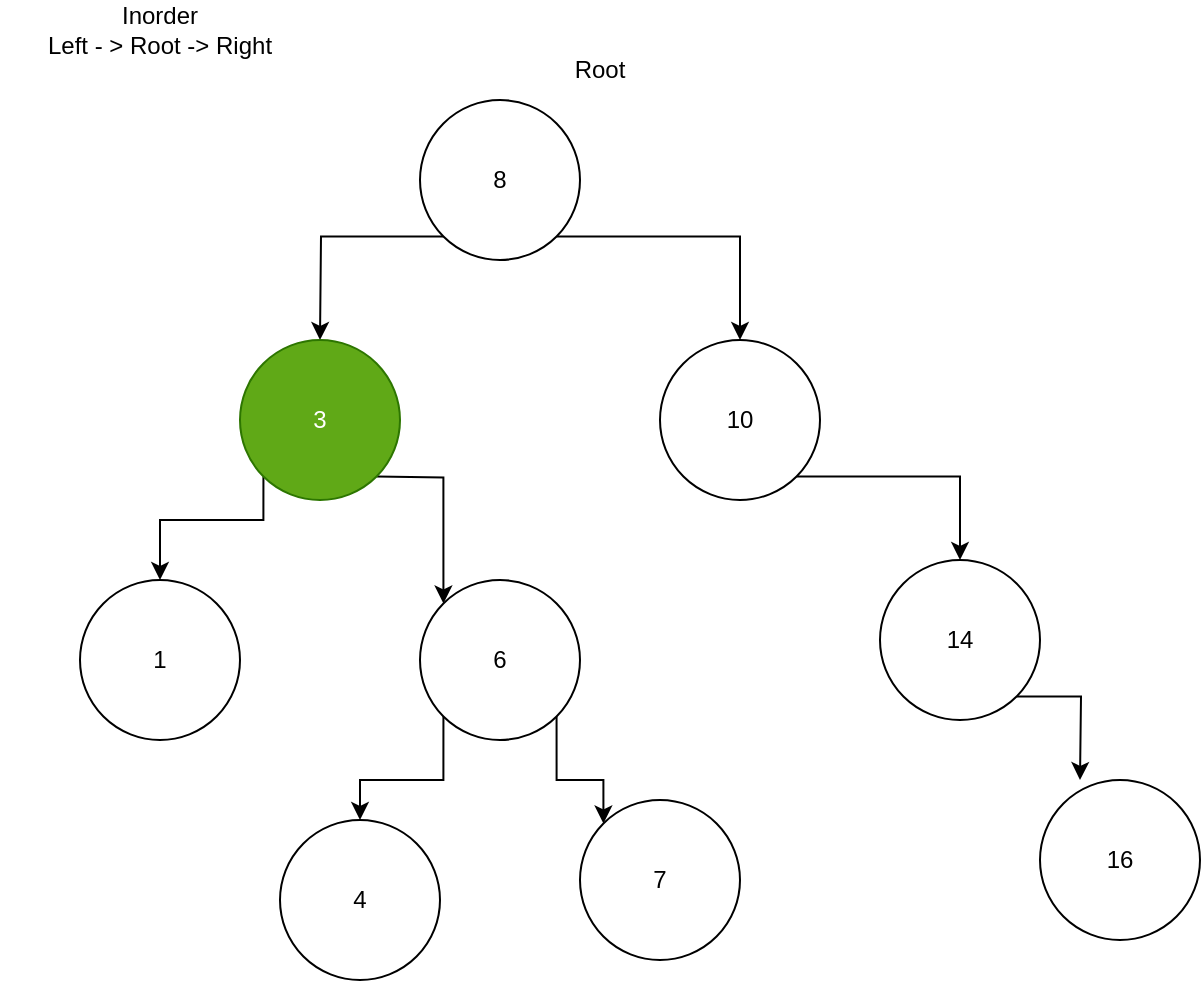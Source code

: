 <mxfile version="15.5.4" type="embed" pages="2"><diagram id="B3m0CaU_r2RyEry8Hky8" name="Page-1"><mxGraphModel dx="1583" dy="372" grid="1" gridSize="10" guides="1" tooltips="1" connect="1" arrows="1" fold="1" page="1" pageScale="1" pageWidth="850" pageHeight="1100" math="0" shadow="0"><root><mxCell id="0"/><mxCell id="1" parent="0"/><mxCell id="9" style="edgeStyle=orthogonalEdgeStyle;rounded=0;orthogonalLoop=1;jettySize=auto;html=1;exitX=0;exitY=1;exitDx=0;exitDy=0;entryX=0.5;entryY=0;entryDx=0;entryDy=0;" parent="1" source="2" edge="1"><mxGeometry relative="1" as="geometry"><mxPoint x="190" y="200" as="targetPoint"/></mxGeometry></mxCell><mxCell id="10" style="edgeStyle=orthogonalEdgeStyle;rounded=0;orthogonalLoop=1;jettySize=auto;html=1;exitX=1;exitY=1;exitDx=0;exitDy=0;entryX=0.5;entryY=0;entryDx=0;entryDy=0;" parent="1" source="2" target="3" edge="1"><mxGeometry relative="1" as="geometry"/></mxCell><mxCell id="2" value="8" style="ellipse;whiteSpace=wrap;html=1;aspect=fixed;" parent="1" vertex="1"><mxGeometry x="240" y="80" width="80" height="80" as="geometry"/></mxCell><mxCell id="8" style="edgeStyle=orthogonalEdgeStyle;rounded=0;orthogonalLoop=1;jettySize=auto;html=1;exitX=1;exitY=1;exitDx=0;exitDy=0;" parent="1" source="3" target="7" edge="1"><mxGeometry relative="1" as="geometry"/></mxCell><mxCell id="3" value="10" style="ellipse;whiteSpace=wrap;html=1;aspect=fixed;" parent="1" vertex="1"><mxGeometry x="360" y="200" width="80" height="80" as="geometry"/></mxCell><mxCell id="13" style="edgeStyle=orthogonalEdgeStyle;rounded=0;orthogonalLoop=1;jettySize=auto;html=1;exitX=0;exitY=1;exitDx=0;exitDy=0;entryX=0.5;entryY=0;entryDx=0;entryDy=0;" parent="1" target="12" edge="1"><mxGeometry relative="1" as="geometry"><Array as="points"><mxPoint x="162" y="290"/><mxPoint x="110" y="290"/></Array><mxPoint x="161.716" y="268.284" as="sourcePoint"/></mxGeometry></mxCell><mxCell id="21" style="edgeStyle=orthogonalEdgeStyle;rounded=0;orthogonalLoop=1;jettySize=auto;html=1;exitX=1;exitY=1;exitDx=0;exitDy=0;entryX=0;entryY=0;entryDx=0;entryDy=0;" parent="1" target="20" edge="1"><mxGeometry relative="1" as="geometry"><mxPoint x="218.284" y="268.284" as="sourcePoint"/></mxGeometry></mxCell><mxCell id="31" style="edgeStyle=orthogonalEdgeStyle;rounded=0;orthogonalLoop=1;jettySize=auto;html=1;exitX=1;exitY=1;exitDx=0;exitDy=0;" parent="1" source="7" edge="1"><mxGeometry relative="1" as="geometry"><mxPoint x="570" y="420" as="targetPoint"/></mxGeometry></mxCell><mxCell id="7" value="14" style="ellipse;whiteSpace=wrap;html=1;aspect=fixed;" parent="1" vertex="1"><mxGeometry x="470" y="310" width="80" height="80" as="geometry"/></mxCell><mxCell id="11" value="Root" style="text;html=1;strokeColor=none;fillColor=none;align=center;verticalAlign=middle;whiteSpace=wrap;rounded=0;" parent="1" vertex="1"><mxGeometry x="300" y="50" width="60" height="30" as="geometry"/></mxCell><mxCell id="12" value="1" style="ellipse;whiteSpace=wrap;html=1;aspect=fixed;" parent="1" vertex="1"><mxGeometry x="70" y="320" width="80" height="80" as="geometry"/></mxCell><mxCell id="18" value="7" style="ellipse;whiteSpace=wrap;html=1;aspect=fixed;" parent="1" vertex="1"><mxGeometry x="320" y="430" width="80" height="80" as="geometry"/></mxCell><mxCell id="22" style="edgeStyle=orthogonalEdgeStyle;rounded=0;orthogonalLoop=1;jettySize=auto;html=1;exitX=1;exitY=1;exitDx=0;exitDy=0;entryX=0;entryY=0;entryDx=0;entryDy=0;" parent="1" source="20" target="18" edge="1"><mxGeometry relative="1" as="geometry"/></mxCell><mxCell id="30" style="edgeStyle=orthogonalEdgeStyle;rounded=0;orthogonalLoop=1;jettySize=auto;html=1;exitX=0;exitY=1;exitDx=0;exitDy=0;entryX=0.5;entryY=0;entryDx=0;entryDy=0;" parent="1" source="20" target="29" edge="1"><mxGeometry relative="1" as="geometry"/></mxCell><mxCell id="20" value="6" style="ellipse;whiteSpace=wrap;html=1;aspect=fixed;" parent="1" vertex="1"><mxGeometry x="240" y="320" width="80" height="80" as="geometry"/></mxCell><mxCell id="26" value="Inorder&lt;br&gt;Left - &amp;gt; Root -&amp;gt; Right" style="text;html=1;strokeColor=none;fillColor=none;align=center;verticalAlign=middle;whiteSpace=wrap;rounded=0;" parent="1" vertex="1"><mxGeometry x="30" y="30" width="160" height="30" as="geometry"/></mxCell><mxCell id="27" value="3" style="ellipse;whiteSpace=wrap;html=1;aspect=fixed;fillColor=#60a917;fontColor=#ffffff;strokeColor=#2D7600;" parent="1" vertex="1"><mxGeometry x="150" y="200" width="80" height="80" as="geometry"/></mxCell><mxCell id="29" value="4" style="ellipse;whiteSpace=wrap;html=1;aspect=fixed;" parent="1" vertex="1"><mxGeometry x="170" y="440" width="80" height="80" as="geometry"/></mxCell><mxCell id="32" value="16" style="ellipse;whiteSpace=wrap;html=1;aspect=fixed;" parent="1" vertex="1"><mxGeometry x="550" y="420" width="80" height="80" as="geometry"/></mxCell></root></mxGraphModel></diagram><diagram id="nclRxZiRrTOken46PyLZ" name="Page-2"><mxGraphModel dx="620" dy="645" grid="1" gridSize="10" guides="1" tooltips="1" connect="1" arrows="1" fold="1" page="1" pageScale="1" pageWidth="850" pageHeight="1100" math="0" shadow="0"><root><mxCell id="9cV-K6FxwsRYiKIBw1ep-0"/><mxCell id="9cV-K6FxwsRYiKIBw1ep-1" parent="9cV-K6FxwsRYiKIBw1ep-0"/><mxCell id="4E-OL7GHTbxlr6LfT3aq-0" style="edgeStyle=orthogonalEdgeStyle;rounded=0;orthogonalLoop=1;jettySize=auto;html=1;exitX=0;exitY=1;exitDx=0;exitDy=0;entryX=0.5;entryY=0;entryDx=0;entryDy=0;" edge="1" parent="9cV-K6FxwsRYiKIBw1ep-1" source="4E-OL7GHTbxlr6LfT3aq-2"><mxGeometry relative="1" as="geometry"><mxPoint x="190" y="200" as="targetPoint"/></mxGeometry></mxCell><mxCell id="4E-OL7GHTbxlr6LfT3aq-1" style="edgeStyle=orthogonalEdgeStyle;rounded=0;orthogonalLoop=1;jettySize=auto;html=1;exitX=1;exitY=1;exitDx=0;exitDy=0;entryX=0.5;entryY=0;entryDx=0;entryDy=0;" edge="1" parent="9cV-K6FxwsRYiKIBw1ep-1" source="4E-OL7GHTbxlr6LfT3aq-2" target="4E-OL7GHTbxlr6LfT3aq-4"><mxGeometry relative="1" as="geometry"/></mxCell><mxCell id="4E-OL7GHTbxlr6LfT3aq-2" value="8" style="ellipse;whiteSpace=wrap;html=1;aspect=fixed;" vertex="1" parent="9cV-K6FxwsRYiKIBw1ep-1"><mxGeometry x="240" y="80" width="80" height="80" as="geometry"/></mxCell><mxCell id="4E-OL7GHTbxlr6LfT3aq-19" style="edgeStyle=orthogonalEdgeStyle;rounded=0;orthogonalLoop=1;jettySize=auto;html=1;exitX=0;exitY=1;exitDx=0;exitDy=0;entryX=0.5;entryY=0;entryDx=0;entryDy=0;" edge="1" parent="9cV-K6FxwsRYiKIBw1ep-1" source="4E-OL7GHTbxlr6LfT3aq-4" target="4E-OL7GHTbxlr6LfT3aq-14"><mxGeometry relative="1" as="geometry"/></mxCell><mxCell id="4E-OL7GHTbxlr6LfT3aq-4" value="10" style="ellipse;whiteSpace=wrap;html=1;aspect=fixed;" vertex="1" parent="9cV-K6FxwsRYiKIBw1ep-1"><mxGeometry x="360" y="200" width="80" height="80" as="geometry"/></mxCell><mxCell id="4E-OL7GHTbxlr6LfT3aq-5" style="edgeStyle=orthogonalEdgeStyle;rounded=0;orthogonalLoop=1;jettySize=auto;html=1;exitX=0;exitY=1;exitDx=0;exitDy=0;entryX=0.5;entryY=0;entryDx=0;entryDy=0;" edge="1" parent="9cV-K6FxwsRYiKIBw1ep-1" target="4E-OL7GHTbxlr6LfT3aq-10"><mxGeometry relative="1" as="geometry"><Array as="points"><mxPoint x="162" y="290"/><mxPoint x="110" y="290"/></Array><mxPoint x="161.716" y="268.284" as="sourcePoint"/></mxGeometry></mxCell><mxCell id="4E-OL7GHTbxlr6LfT3aq-9" value="Root" style="text;html=1;strokeColor=none;fillColor=none;align=center;verticalAlign=middle;whiteSpace=wrap;rounded=0;" vertex="1" parent="9cV-K6FxwsRYiKIBw1ep-1"><mxGeometry x="300" y="50" width="60" height="30" as="geometry"/></mxCell><mxCell id="4E-OL7GHTbxlr6LfT3aq-10" value="1" style="ellipse;whiteSpace=wrap;html=1;aspect=fixed;" vertex="1" parent="9cV-K6FxwsRYiKIBw1ep-1"><mxGeometry x="70" y="320" width="80" height="80" as="geometry"/></mxCell><mxCell id="4E-OL7GHTbxlr6LfT3aq-11" value="7" style="ellipse;whiteSpace=wrap;html=1;aspect=fixed;" vertex="1" parent="9cV-K6FxwsRYiKIBw1ep-1"><mxGeometry x="320" y="430" width="80" height="80" as="geometry"/></mxCell><mxCell id="4E-OL7GHTbxlr6LfT3aq-12" style="edgeStyle=orthogonalEdgeStyle;rounded=0;orthogonalLoop=1;jettySize=auto;html=1;exitX=1;exitY=1;exitDx=0;exitDy=0;entryX=0;entryY=0;entryDx=0;entryDy=0;" edge="1" parent="9cV-K6FxwsRYiKIBw1ep-1" source="4E-OL7GHTbxlr6LfT3aq-14" target="4E-OL7GHTbxlr6LfT3aq-11"><mxGeometry relative="1" as="geometry"/></mxCell><mxCell id="4E-OL7GHTbxlr6LfT3aq-13" style="edgeStyle=orthogonalEdgeStyle;rounded=0;orthogonalLoop=1;jettySize=auto;html=1;exitX=0;exitY=1;exitDx=0;exitDy=0;entryX=0.5;entryY=0;entryDx=0;entryDy=0;" edge="1" parent="9cV-K6FxwsRYiKIBw1ep-1" source="4E-OL7GHTbxlr6LfT3aq-14" target="4E-OL7GHTbxlr6LfT3aq-17"><mxGeometry relative="1" as="geometry"/></mxCell><mxCell id="4E-OL7GHTbxlr6LfT3aq-14" value="6" style="ellipse;whiteSpace=wrap;html=1;aspect=fixed;" vertex="1" parent="9cV-K6FxwsRYiKIBw1ep-1"><mxGeometry x="240" y="320" width="80" height="80" as="geometry"/></mxCell><mxCell id="4E-OL7GHTbxlr6LfT3aq-15" value="Inorder&lt;br&gt;Left - &amp;gt; Root -&amp;gt; Right" style="text;html=1;strokeColor=none;fillColor=none;align=center;verticalAlign=middle;whiteSpace=wrap;rounded=0;" vertex="1" parent="9cV-K6FxwsRYiKIBw1ep-1"><mxGeometry x="30" y="30" width="160" height="30" as="geometry"/></mxCell><mxCell id="4E-OL7GHTbxlr6LfT3aq-16" value="3" style="ellipse;whiteSpace=wrap;html=1;aspect=fixed;fillColor=#60a917;fontColor=#ffffff;strokeColor=#2D7600;" vertex="1" parent="9cV-K6FxwsRYiKIBw1ep-1"><mxGeometry x="150" y="200" width="80" height="80" as="geometry"/></mxCell><mxCell id="4E-OL7GHTbxlr6LfT3aq-17" value="4" style="ellipse;whiteSpace=wrap;html=1;aspect=fixed;" vertex="1" parent="9cV-K6FxwsRYiKIBw1ep-1"><mxGeometry x="170" y="440" width="80" height="80" as="geometry"/></mxCell></root></mxGraphModel></diagram></mxfile>
